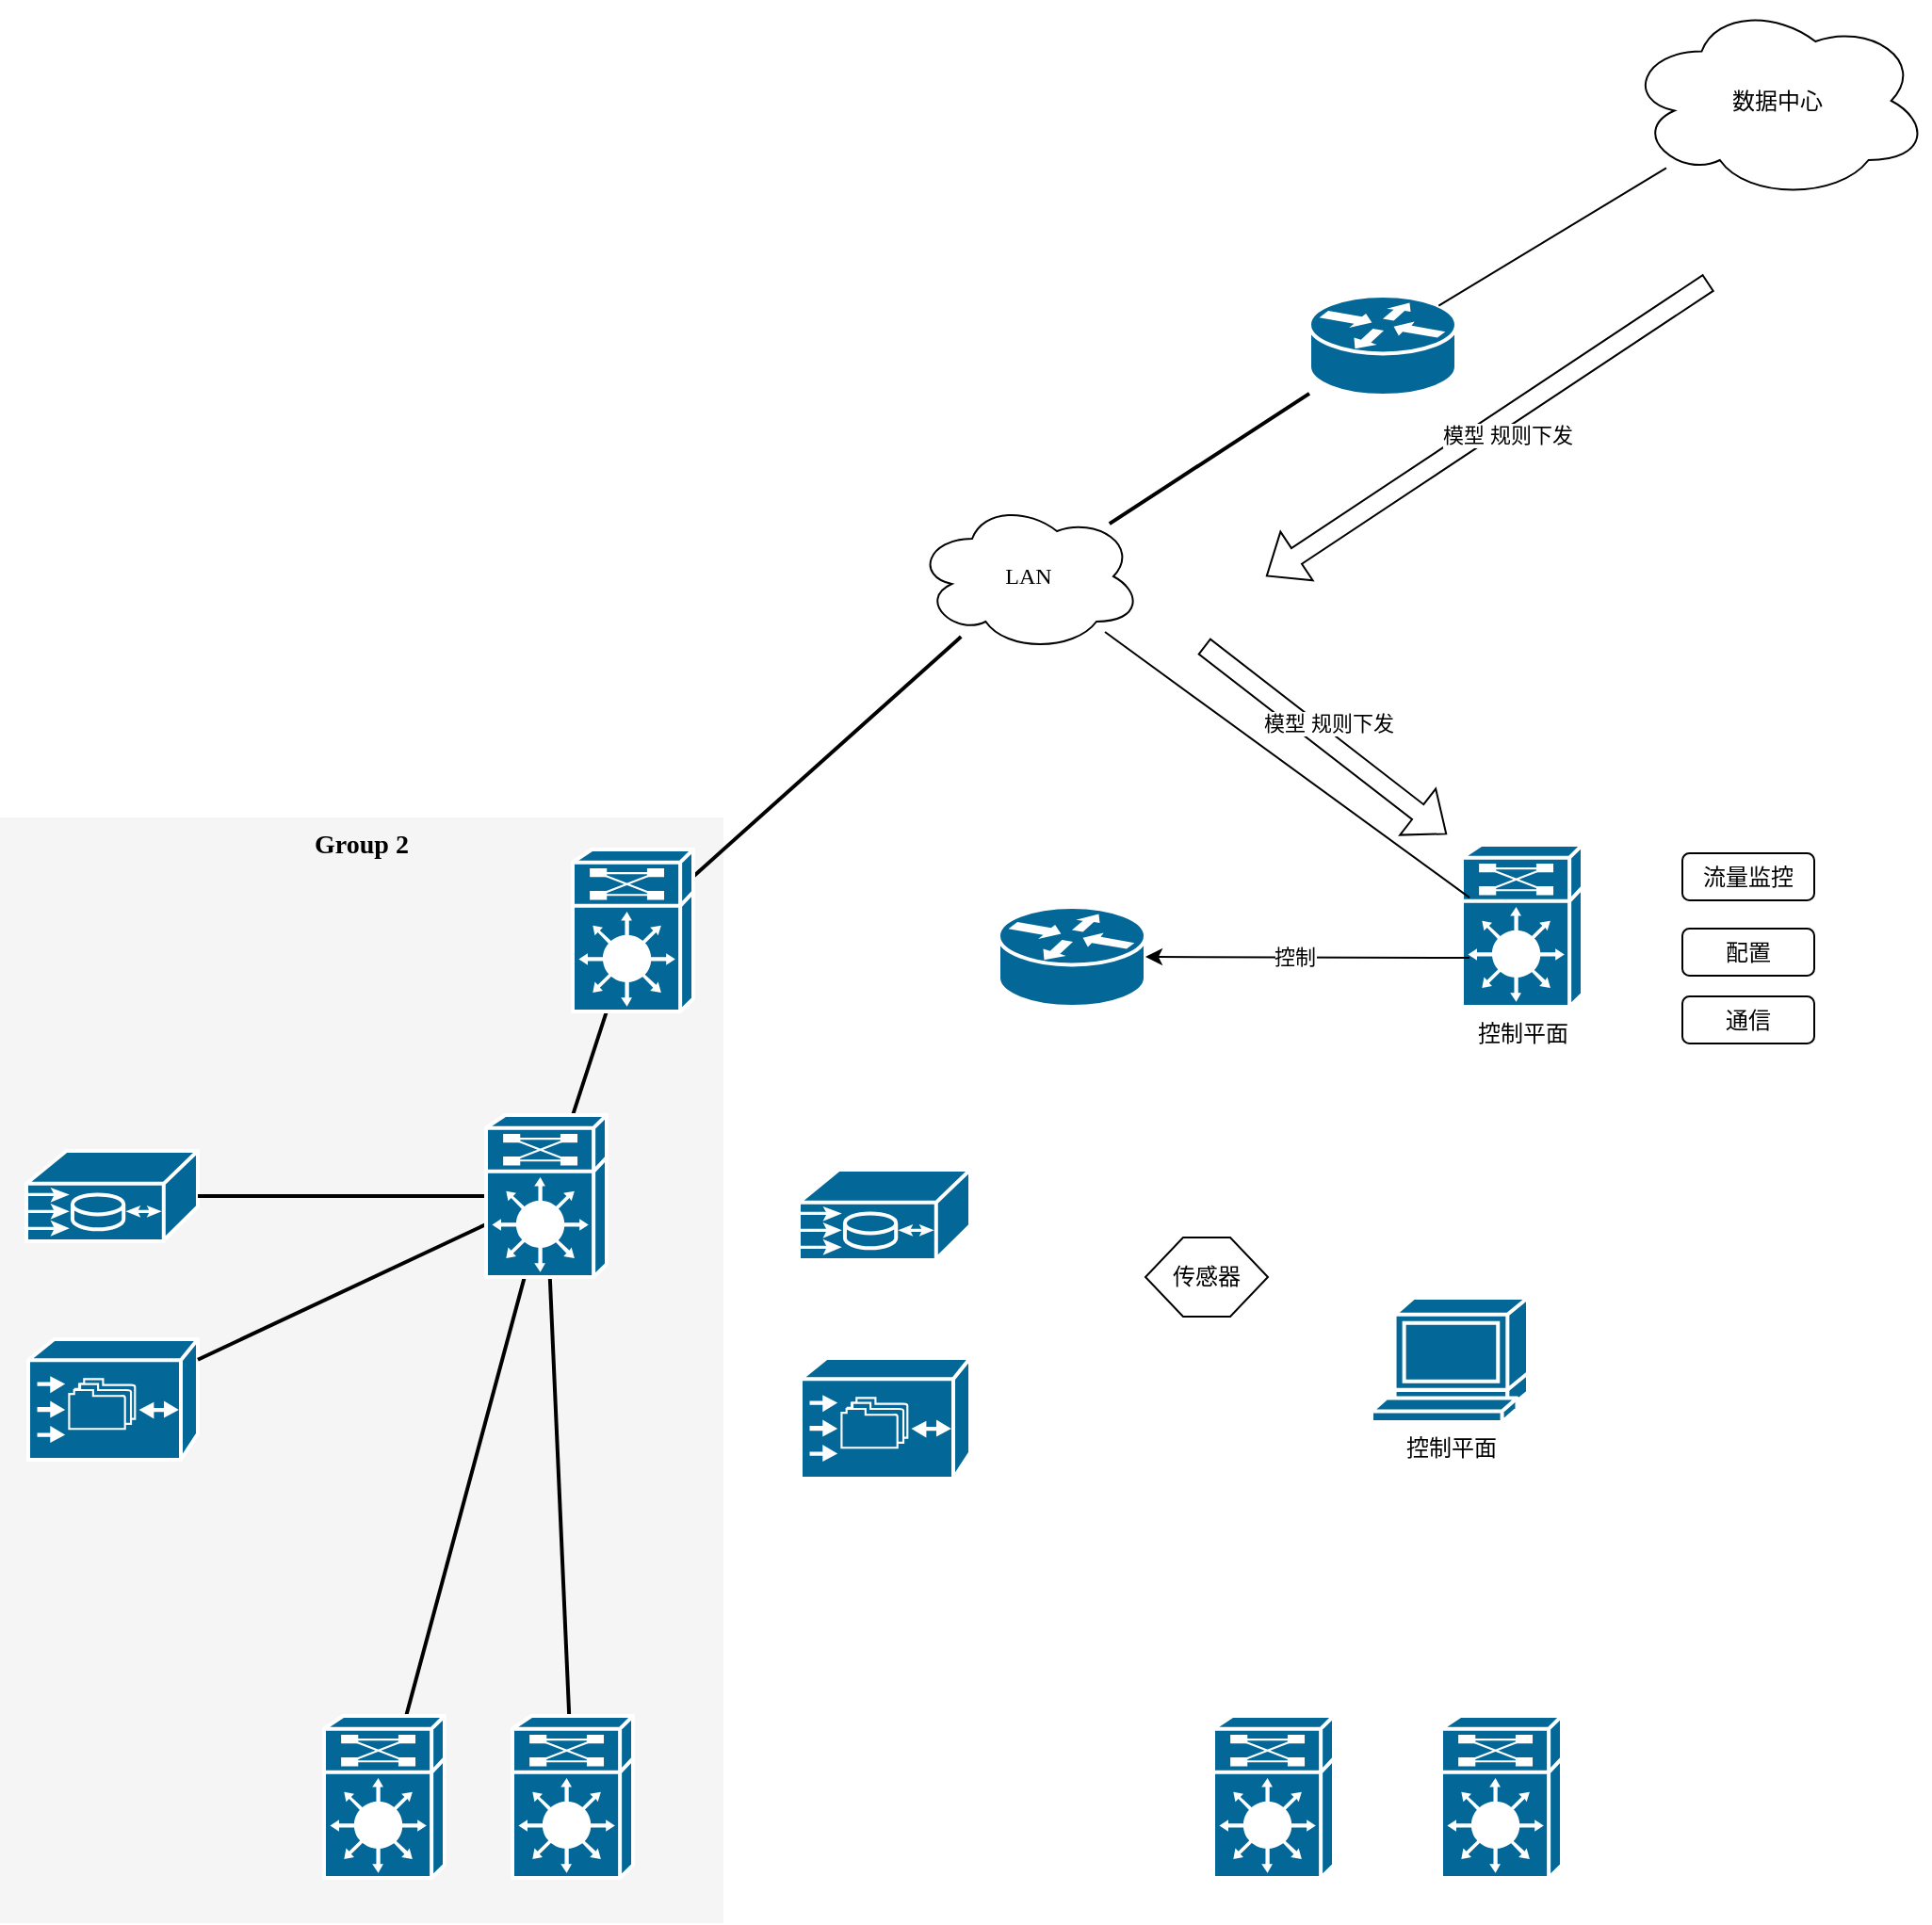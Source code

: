 <mxfile version="24.7.17">
  <diagram name="Page-1" id="c37626ed-c26b-45fb-9056-f9ebc6bb27b6">
    <mxGraphModel dx="1026" dy="427" grid="0" gridSize="10" guides="1" tooltips="1" connect="1" arrows="1" fold="1" page="0" pageScale="1" pageWidth="1100" pageHeight="850" background="none" math="0" shadow="0">
      <root>
        <mxCell id="0" />
        <mxCell id="1" parent="0" />
        <mxCell id="1c7a67bf8fd3230f-80" value="Group 2" style="whiteSpace=wrap;html=1;rounded=0;shadow=0;comic=0;strokeWidth=1;fontFamily=Verdana;fontSize=14;fillColor=#f5f5f5;strokeColor=none;fontStyle=1;verticalAlign=top;" parent="1" vertex="1">
          <mxGeometry x="506" y="839" width="384" height="587" as="geometry" />
        </mxCell>
        <mxCell id="1c7a67bf8fd3230f-56" style="edgeStyle=none;html=1;labelBackgroundColor=none;startFill=0;endArrow=none;endFill=0;strokeWidth=2;fontFamily=Verdana;fontSize=12;" parent="1" source="1c7a67bf8fd3230f-13" target="1c7a67bf8fd3230f-16" edge="1">
          <mxGeometry relative="1" as="geometry" />
        </mxCell>
        <mxCell id="1c7a67bf8fd3230f-13" value="LAN" style="ellipse;shape=cloud;whiteSpace=wrap;html=1;rounded=0;shadow=0;comic=0;strokeWidth=1;fontFamily=Verdana;fontSize=12;" parent="1" vertex="1">
          <mxGeometry x="992" y="671" width="120" height="80" as="geometry" />
        </mxCell>
        <mxCell id="1c7a67bf8fd3230f-66" style="edgeStyle=none;html=1;labelBackgroundColor=none;startFill=0;endArrow=none;endFill=0;strokeWidth=2;fontFamily=Verdana;fontSize=12;" parent="1" source="1c7a67bf8fd3230f-16" target="1c7a67bf8fd3230f-21" edge="1">
          <mxGeometry relative="1" as="geometry" />
        </mxCell>
        <mxCell id="1c7a67bf8fd3230f-16" value="" style="shape=mxgraph.cisco.misc.route_switch_processor;html=1;dashed=0;fillColor=#036897;strokeColor=#ffffff;strokeWidth=2;verticalLabelPosition=bottom;verticalAlign=top;rounded=0;shadow=0;comic=0;fontFamily=Verdana;fontSize=12;" parent="1" vertex="1">
          <mxGeometry x="810" y="856" width="64" height="86" as="geometry" />
        </mxCell>
        <mxCell id="1c7a67bf8fd3230f-19" value="" style="shape=mxgraph.cisco.misc.me1100;html=1;dashed=0;fillColor=#036897;strokeColor=#ffffff;strokeWidth=2;verticalLabelPosition=bottom;verticalAlign=top;rounded=0;shadow=0;comic=0;fontFamily=Verdana;fontSize=12;" parent="1" vertex="1">
          <mxGeometry x="520" y="1016" width="91" height="48" as="geometry" />
        </mxCell>
        <mxCell id="1c7a67bf8fd3230f-20" value="" style="shape=mxgraph.cisco.storage.cisco_file_engine;html=1;dashed=0;fillColor=#036897;strokeColor=#ffffff;strokeWidth=2;verticalLabelPosition=bottom;verticalAlign=top;rounded=0;shadow=0;comic=0;fontFamily=Verdana;fontSize=12;" parent="1" vertex="1">
          <mxGeometry x="521" y="1116" width="90" height="64" as="geometry" />
        </mxCell>
        <mxCell id="1c7a67bf8fd3230f-67" style="edgeStyle=none;html=1;labelBackgroundColor=none;startFill=0;endArrow=none;endFill=0;strokeWidth=2;fontFamily=Verdana;fontSize=12;" parent="1" source="1c7a67bf8fd3230f-21" target="1c7a67bf8fd3230f-19" edge="1">
          <mxGeometry relative="1" as="geometry" />
        </mxCell>
        <mxCell id="1c7a67bf8fd3230f-68" style="edgeStyle=none;html=1;labelBackgroundColor=none;startFill=0;endArrow=none;endFill=0;strokeWidth=2;fontFamily=Verdana;fontSize=12;" parent="1" source="1c7a67bf8fd3230f-21" target="1c7a67bf8fd3230f-20" edge="1">
          <mxGeometry relative="1" as="geometry" />
        </mxCell>
        <mxCell id="1c7a67bf8fd3230f-78" style="edgeStyle=none;html=1;labelBackgroundColor=none;startFill=0;endArrow=none;endFill=0;strokeWidth=2;fontFamily=Verdana;fontSize=12;" parent="1" source="1c7a67bf8fd3230f-21" target="1c7a67bf8fd3230f-29" edge="1">
          <mxGeometry relative="1" as="geometry" />
        </mxCell>
        <mxCell id="1c7a67bf8fd3230f-79" style="edgeStyle=none;html=1;labelBackgroundColor=none;startFill=0;endArrow=none;endFill=0;strokeWidth=2;fontFamily=Verdana;fontSize=12;" parent="1" source="1c7a67bf8fd3230f-21" target="1c7a67bf8fd3230f-28" edge="1">
          <mxGeometry relative="1" as="geometry" />
        </mxCell>
        <mxCell id="1c7a67bf8fd3230f-21" value="" style="shape=mxgraph.cisco.misc.route_switch_processor;html=1;dashed=0;fillColor=#036897;strokeColor=#ffffff;strokeWidth=2;verticalLabelPosition=bottom;verticalAlign=top;rounded=0;shadow=0;comic=0;fontFamily=Verdana;fontSize=12;" parent="1" vertex="1">
          <mxGeometry x="764" y="997" width="64" height="86" as="geometry" />
        </mxCell>
        <mxCell id="1c7a67bf8fd3230f-22" value="" style="shape=mxgraph.cisco.misc.me1100;html=1;dashed=0;fillColor=#036897;strokeColor=#ffffff;strokeWidth=2;verticalLabelPosition=bottom;verticalAlign=top;rounded=0;shadow=0;comic=0;fontFamily=Verdana;fontSize=12;" parent="1" vertex="1">
          <mxGeometry x="930" y="1026" width="91" height="48" as="geometry" />
        </mxCell>
        <mxCell id="1c7a67bf8fd3230f-23" value="" style="shape=mxgraph.cisco.storage.cisco_file_engine;html=1;dashed=0;fillColor=#036897;strokeColor=#ffffff;strokeWidth=2;verticalLabelPosition=bottom;verticalAlign=top;rounded=0;shadow=0;comic=0;fontFamily=Verdana;fontSize=12;" parent="1" vertex="1">
          <mxGeometry x="931" y="1126" width="90" height="64" as="geometry" />
        </mxCell>
        <mxCell id="1c7a67bf8fd3230f-28" value="" style="shape=mxgraph.cisco.misc.route_switch_processor;html=1;dashed=0;fillColor=#036897;strokeColor=#ffffff;strokeWidth=2;verticalLabelPosition=bottom;verticalAlign=top;rounded=0;shadow=0;comic=0;fontFamily=Verdana;fontSize=12;" parent="1" vertex="1">
          <mxGeometry x="678" y="1316" width="64" height="86" as="geometry" />
        </mxCell>
        <mxCell id="1c7a67bf8fd3230f-29" value="" style="shape=mxgraph.cisco.misc.route_switch_processor;html=1;dashed=0;fillColor=#036897;strokeColor=#ffffff;strokeWidth=2;verticalLabelPosition=bottom;verticalAlign=top;rounded=0;shadow=0;comic=0;fontFamily=Verdana;fontSize=12;" parent="1" vertex="1">
          <mxGeometry x="778" y="1316" width="64" height="86" as="geometry" />
        </mxCell>
        <mxCell id="1c7a67bf8fd3230f-31" value="控制平面" style="shape=mxgraph.cisco.misc.route_switch_processor;html=1;dashed=0;fillColor=#036897;strokeColor=#ffffff;strokeWidth=2;verticalLabelPosition=bottom;verticalAlign=top;rounded=0;shadow=0;comic=0;fontFamily=Verdana;fontSize=12;" parent="1" vertex="1">
          <mxGeometry x="1282" y="853.5" width="64" height="86" as="geometry" />
        </mxCell>
        <mxCell id="1c7a67bf8fd3230f-32" value="" style="shape=mxgraph.cisco.misc.route_switch_processor;html=1;dashed=0;fillColor=#036897;strokeColor=#ffffff;strokeWidth=2;verticalLabelPosition=bottom;verticalAlign=top;rounded=0;shadow=0;comic=0;fontFamily=Verdana;fontSize=12;" parent="1" vertex="1">
          <mxGeometry x="1150" y="1316" width="64" height="86" as="geometry" />
        </mxCell>
        <mxCell id="1c7a67bf8fd3230f-33" value="" style="shape=mxgraph.cisco.misc.route_switch_processor;html=1;dashed=0;fillColor=#036897;strokeColor=#ffffff;strokeWidth=2;verticalLabelPosition=bottom;verticalAlign=top;rounded=0;shadow=0;comic=0;fontFamily=Verdana;fontSize=12;" parent="1" vertex="1">
          <mxGeometry x="1271" y="1316" width="64" height="86" as="geometry" />
        </mxCell>
        <mxCell id="1c7a67bf8fd3230f-55" style="edgeStyle=none;html=1;labelBackgroundColor=none;startFill=0;endArrow=none;endFill=0;strokeWidth=2;fontFamily=Verdana;fontSize=12;" parent="1" source="1c7a67bf8fd3230f-46" target="1c7a67bf8fd3230f-13" edge="1">
          <mxGeometry relative="1" as="geometry" />
        </mxCell>
        <mxCell id="1c7a67bf8fd3230f-46" value="" style="shape=mxgraph.cisco.routers.router;html=1;dashed=0;fillColor=#036897;strokeColor=#ffffff;strokeWidth=2;verticalLabelPosition=bottom;verticalAlign=top;rounded=0;shadow=0;comic=0;fontFamily=Verdana;fontSize=12;" parent="1" vertex="1">
          <mxGeometry x="1201" y="562" width="78" height="53" as="geometry" />
        </mxCell>
        <mxCell id="VUiK0m8J7aQR_x24gXU7-1" value="" style="shape=mxgraph.cisco.routers.router;html=1;dashed=0;fillColor=#036897;strokeColor=#ffffff;strokeWidth=2;verticalLabelPosition=bottom;verticalAlign=top;rounded=0;shadow=0;comic=0;fontFamily=Verdana;fontSize=12;" vertex="1" parent="1">
          <mxGeometry x="1036" y="886.5" width="78" height="53" as="geometry" />
        </mxCell>
        <mxCell id="VUiK0m8J7aQR_x24gXU7-2" value="数据中心" style="ellipse;shape=cloud;whiteSpace=wrap;html=1;rounded=0;shadow=0;comic=0;strokeWidth=1;fontFamily=Verdana;fontSize=12;" vertex="1" parent="1">
          <mxGeometry x="1369" y="406" width="161" height="105" as="geometry" />
        </mxCell>
        <mxCell id="VUiK0m8J7aQR_x24gXU7-6" value="" style="endArrow=none;html=1;rounded=0;exitX=0.88;exitY=0.1;exitDx=0;exitDy=0;exitPerimeter=0;" edge="1" parent="1" source="1c7a67bf8fd3230f-46" target="VUiK0m8J7aQR_x24gXU7-2">
          <mxGeometry width="50" height="50" relative="1" as="geometry">
            <mxPoint x="1204" y="598" as="sourcePoint" />
            <mxPoint x="1254" y="548" as="targetPoint" />
          </mxGeometry>
        </mxCell>
        <mxCell id="VUiK0m8J7aQR_x24gXU7-10" value="" style="endArrow=classic;html=1;rounded=0;entryX=1;entryY=0.5;entryDx=0;entryDy=0;entryPerimeter=0;exitX=0.063;exitY=0.698;exitDx=0;exitDy=0;exitPerimeter=0;" edge="1" parent="1" source="1c7a67bf8fd3230f-31" target="VUiK0m8J7aQR_x24gXU7-1">
          <mxGeometry width="50" height="50" relative="1" as="geometry">
            <mxPoint x="1283.45" y="913" as="sourcePoint" />
            <mxPoint x="1325" y="854" as="targetPoint" />
          </mxGeometry>
        </mxCell>
        <mxCell id="VUiK0m8J7aQR_x24gXU7-11" value="控制" style="edgeLabel;html=1;align=center;verticalAlign=middle;resizable=0;points=[];" vertex="1" connectable="0" parent="VUiK0m8J7aQR_x24gXU7-10">
          <mxGeometry x="0.081" relative="1" as="geometry">
            <mxPoint as="offset" />
          </mxGeometry>
        </mxCell>
        <mxCell id="VUiK0m8J7aQR_x24gXU7-12" value="" style="shape=flexArrow;endArrow=classic;html=1;rounded=0;" edge="1" parent="1">
          <mxGeometry width="50" height="50" relative="1" as="geometry">
            <mxPoint x="1413" y="555" as="sourcePoint" />
            <mxPoint x="1178" y="711" as="targetPoint" />
          </mxGeometry>
        </mxCell>
        <mxCell id="VUiK0m8J7aQR_x24gXU7-13" value="模型 规则下发" style="edgeLabel;html=1;align=center;verticalAlign=middle;resizable=0;points=[];" vertex="1" connectable="0" parent="VUiK0m8J7aQR_x24gXU7-12">
          <mxGeometry x="-0.048" y="8" relative="1" as="geometry">
            <mxPoint as="offset" />
          </mxGeometry>
        </mxCell>
        <mxCell id="VUiK0m8J7aQR_x24gXU7-14" value="" style="endArrow=none;html=1;rounded=0;exitX=0.063;exitY=0.326;exitDx=0;exitDy=0;exitPerimeter=0;" edge="1" parent="1" source="1c7a67bf8fd3230f-31" target="1c7a67bf8fd3230f-13">
          <mxGeometry width="50" height="50" relative="1" as="geometry">
            <mxPoint x="1271" y="880.83" as="sourcePoint" />
            <mxPoint x="1093" y="737" as="targetPoint" />
          </mxGeometry>
        </mxCell>
        <mxCell id="VUiK0m8J7aQR_x24gXU7-15" value="" style="shape=flexArrow;endArrow=classic;html=1;rounded=0;" edge="1" parent="1">
          <mxGeometry width="50" height="50" relative="1" as="geometry">
            <mxPoint x="1145" y="748" as="sourcePoint" />
            <mxPoint x="1274" y="848" as="targetPoint" />
          </mxGeometry>
        </mxCell>
        <mxCell id="VUiK0m8J7aQR_x24gXU7-16" value="模型 规则下发" style="edgeLabel;html=1;align=center;verticalAlign=middle;resizable=0;points=[];" vertex="1" connectable="0" parent="VUiK0m8J7aQR_x24gXU7-15">
          <mxGeometry x="-0.048" y="8" relative="1" as="geometry">
            <mxPoint as="offset" />
          </mxGeometry>
        </mxCell>
        <mxCell id="VUiK0m8J7aQR_x24gXU7-17" value="流量监控" style="rounded=1;whiteSpace=wrap;html=1;" vertex="1" parent="1">
          <mxGeometry x="1399" y="858" width="70" height="25" as="geometry" />
        </mxCell>
        <mxCell id="VUiK0m8J7aQR_x24gXU7-18" value="配置" style="rounded=1;whiteSpace=wrap;html=1;" vertex="1" parent="1">
          <mxGeometry x="1399" y="898" width="70" height="25" as="geometry" />
        </mxCell>
        <mxCell id="VUiK0m8J7aQR_x24gXU7-19" value="通信" style="rounded=1;whiteSpace=wrap;html=1;" vertex="1" parent="1">
          <mxGeometry x="1399" y="934" width="70" height="25" as="geometry" />
        </mxCell>
        <mxCell id="VUiK0m8J7aQR_x24gXU7-20" value="传感器" style="shape=hexagon;perimeter=hexagonPerimeter2;whiteSpace=wrap;html=1;fixedSize=1;" vertex="1" parent="1">
          <mxGeometry x="1114" y="1062" width="65" height="42" as="geometry" />
        </mxCell>
        <mxCell id="VUiK0m8J7aQR_x24gXU7-21" value="控制平面" style="shape=mxgraph.cisco.computers_and_peripherals.terminal;sketch=0;html=1;pointerEvents=1;dashed=0;fillColor=#036897;strokeColor=#ffffff;strokeWidth=2;verticalLabelPosition=bottom;verticalAlign=top;align=center;outlineConnect=0;" vertex="1" parent="1">
          <mxGeometry x="1234" y="1094" width="83" height="66" as="geometry" />
        </mxCell>
      </root>
    </mxGraphModel>
  </diagram>
</mxfile>
